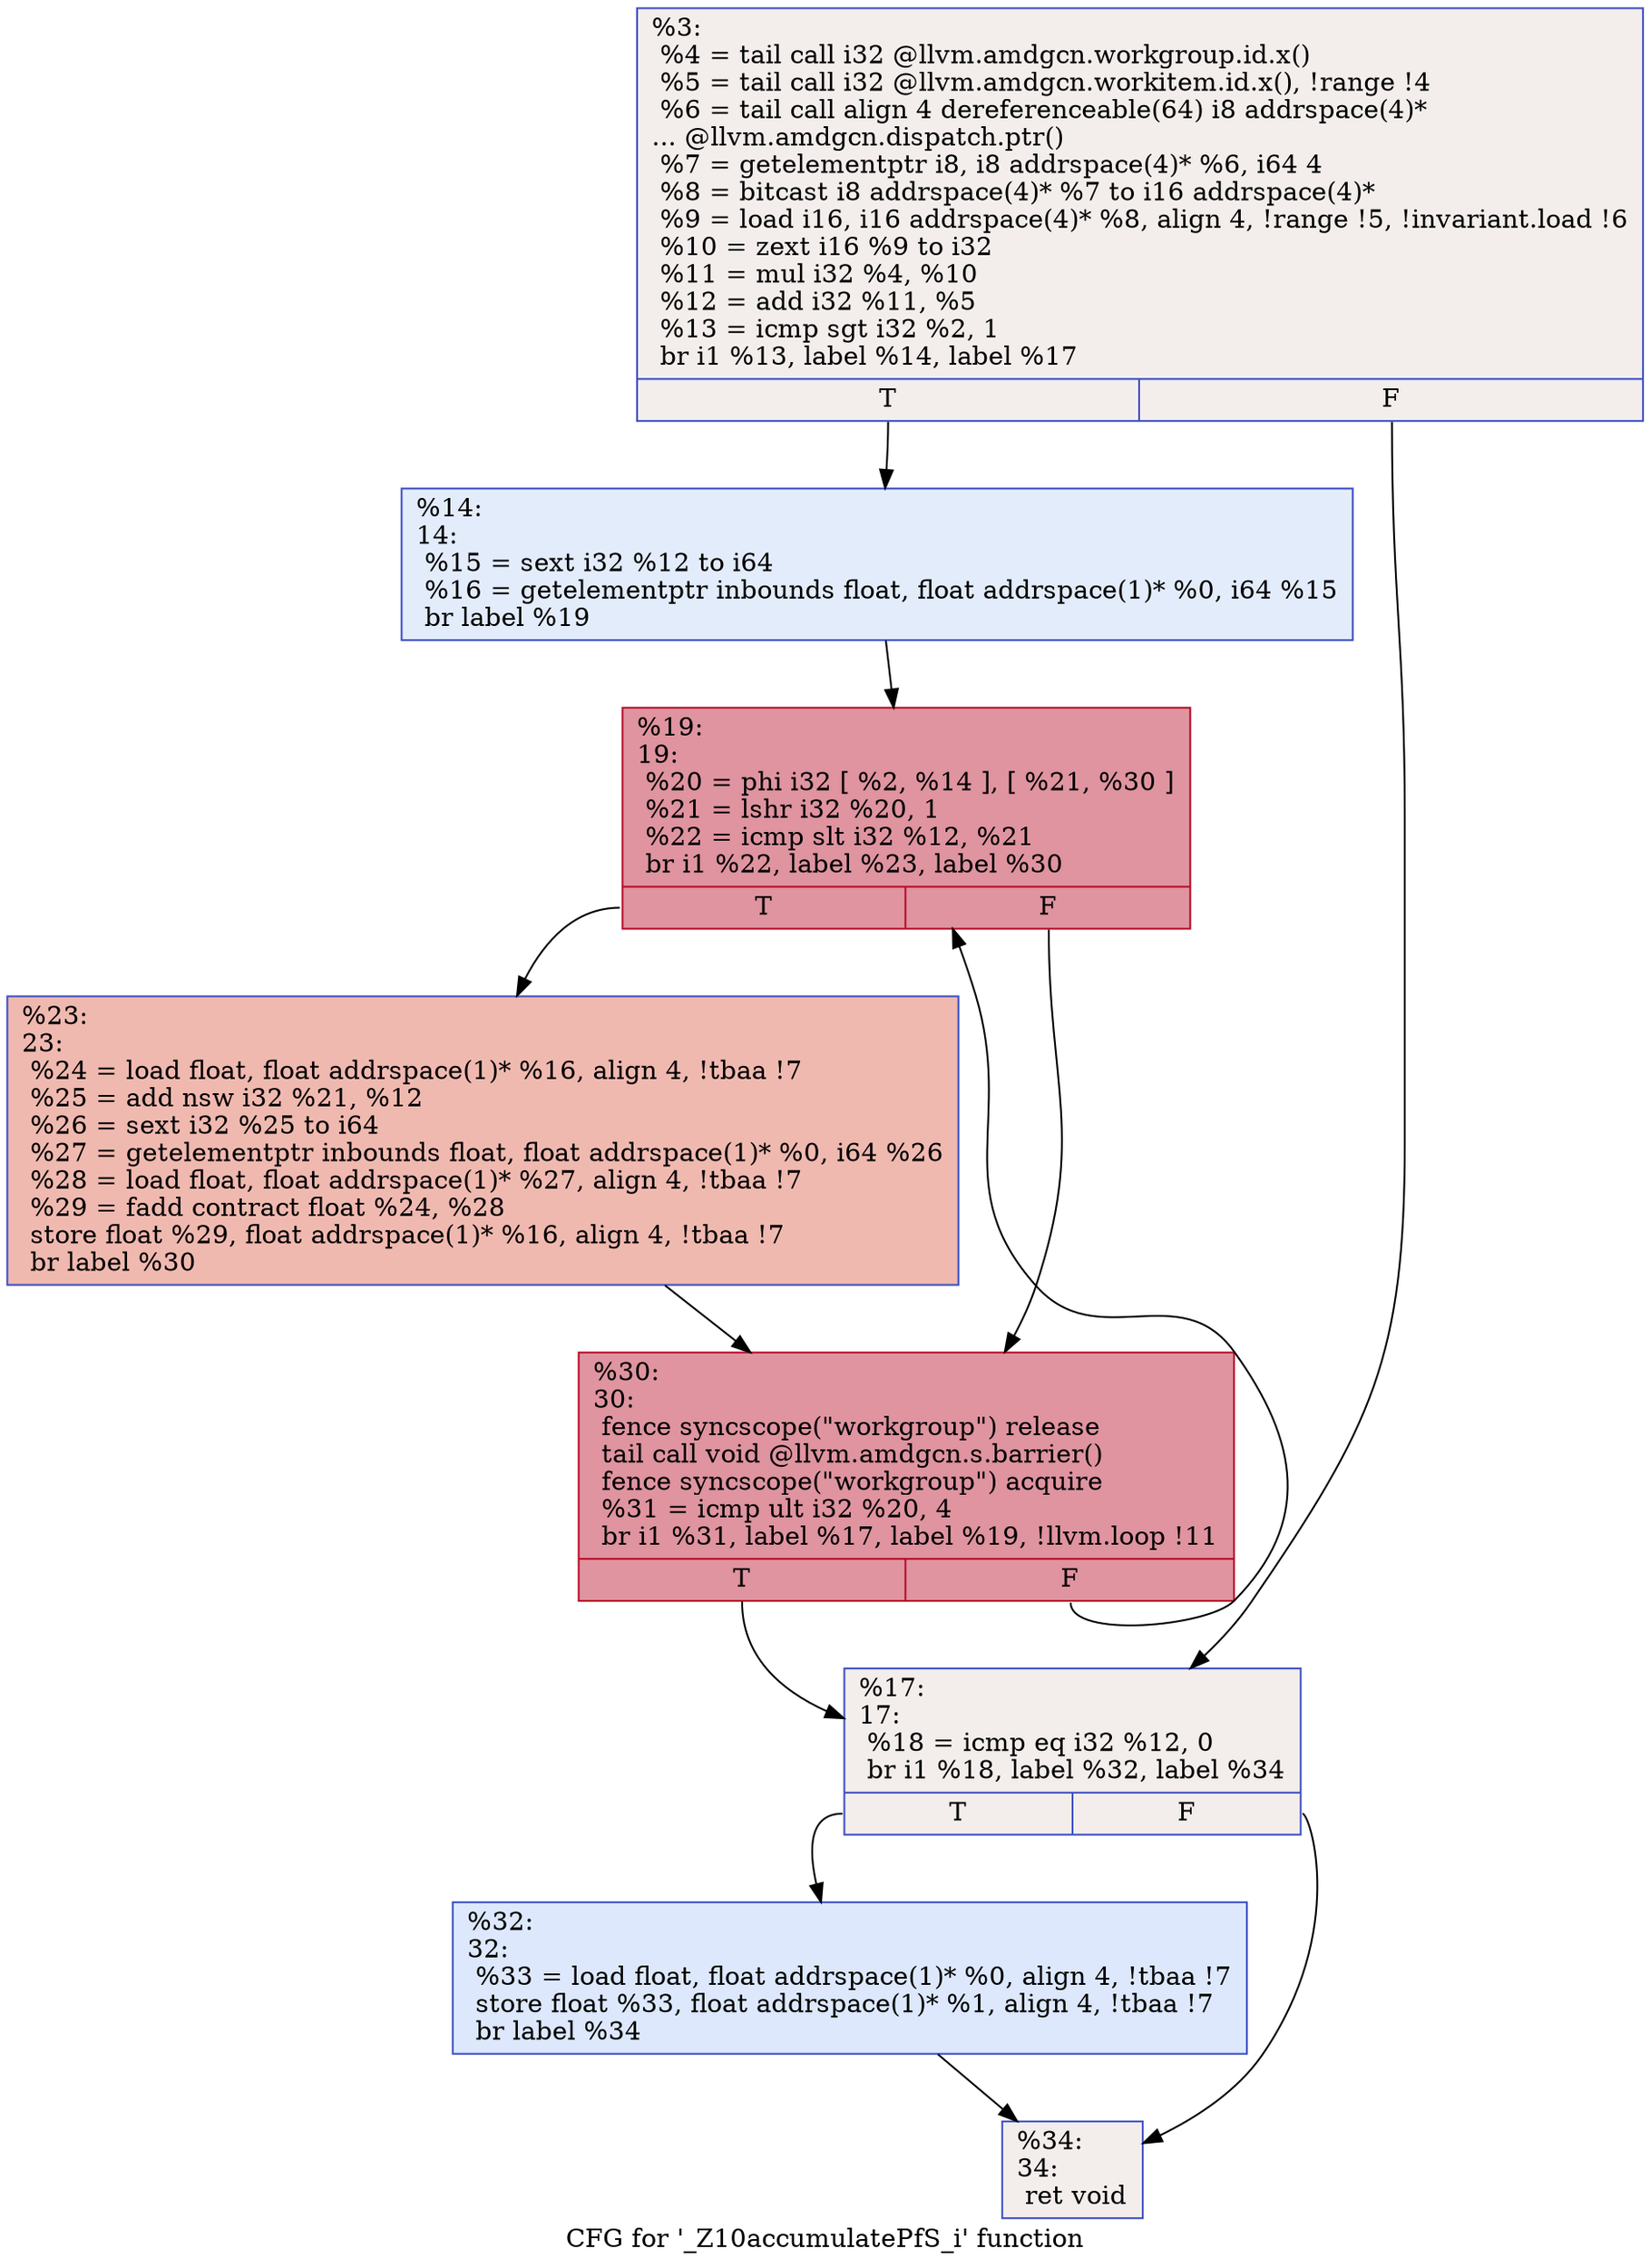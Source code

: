 digraph "CFG for '_Z10accumulatePfS_i' function" {
	label="CFG for '_Z10accumulatePfS_i' function";

	Node0x636e490 [shape=record,color="#3d50c3ff", style=filled, fillcolor="#e3d9d370",label="{%3:\l  %4 = tail call i32 @llvm.amdgcn.workgroup.id.x()\l  %5 = tail call i32 @llvm.amdgcn.workitem.id.x(), !range !4\l  %6 = tail call align 4 dereferenceable(64) i8 addrspace(4)*\l... @llvm.amdgcn.dispatch.ptr()\l  %7 = getelementptr i8, i8 addrspace(4)* %6, i64 4\l  %8 = bitcast i8 addrspace(4)* %7 to i16 addrspace(4)*\l  %9 = load i16, i16 addrspace(4)* %8, align 4, !range !5, !invariant.load !6\l  %10 = zext i16 %9 to i32\l  %11 = mul i32 %4, %10\l  %12 = add i32 %11, %5\l  %13 = icmp sgt i32 %2, 1\l  br i1 %13, label %14, label %17\l|{<s0>T|<s1>F}}"];
	Node0x636e490:s0 -> Node0x636e670;
	Node0x636e490:s1 -> Node0x6370420;
	Node0x636e670 [shape=record,color="#3d50c3ff", style=filled, fillcolor="#bfd3f670",label="{%14:\l14:                                               \l  %15 = sext i32 %12 to i64\l  %16 = getelementptr inbounds float, float addrspace(1)* %0, i64 %15\l  br label %19\l}"];
	Node0x636e670 -> Node0x636fda0;
	Node0x6370420 [shape=record,color="#3d50c3ff", style=filled, fillcolor="#e3d9d370",label="{%17:\l17:                                               \l  %18 = icmp eq i32 %12, 0\l  br i1 %18, label %32, label %34\l|{<s0>T|<s1>F}}"];
	Node0x6370420:s0 -> Node0x6370880;
	Node0x6370420:s1 -> Node0x63708d0;
	Node0x636fda0 [shape=record,color="#b70d28ff", style=filled, fillcolor="#b70d2870",label="{%19:\l19:                                               \l  %20 = phi i32 [ %2, %14 ], [ %21, %30 ]\l  %21 = lshr i32 %20, 1\l  %22 = icmp slt i32 %12, %21\l  br i1 %22, label %23, label %30\l|{<s0>T|<s1>F}}"];
	Node0x636fda0:s0 -> Node0x6370ca0;
	Node0x636fda0:s1 -> Node0x6370a40;
	Node0x6370ca0 [shape=record,color="#3d50c3ff", style=filled, fillcolor="#de614d70",label="{%23:\l23:                                               \l  %24 = load float, float addrspace(1)* %16, align 4, !tbaa !7\l  %25 = add nsw i32 %21, %12\l  %26 = sext i32 %25 to i64\l  %27 = getelementptr inbounds float, float addrspace(1)* %0, i64 %26\l  %28 = load float, float addrspace(1)* %27, align 4, !tbaa !7\l  %29 = fadd contract float %24, %28\l  store float %29, float addrspace(1)* %16, align 4, !tbaa !7\l  br label %30\l}"];
	Node0x6370ca0 -> Node0x6370a40;
	Node0x6370a40 [shape=record,color="#b70d28ff", style=filled, fillcolor="#b70d2870",label="{%30:\l30:                                               \l  fence syncscope(\"workgroup\") release\l  tail call void @llvm.amdgcn.s.barrier()\l  fence syncscope(\"workgroup\") acquire\l  %31 = icmp ult i32 %20, 4\l  br i1 %31, label %17, label %19, !llvm.loop !11\l|{<s0>T|<s1>F}}"];
	Node0x6370a40:s0 -> Node0x6370420;
	Node0x6370a40:s1 -> Node0x636fda0;
	Node0x6370880 [shape=record,color="#3d50c3ff", style=filled, fillcolor="#b2ccfb70",label="{%32:\l32:                                               \l  %33 = load float, float addrspace(1)* %0, align 4, !tbaa !7\l  store float %33, float addrspace(1)* %1, align 4, !tbaa !7\l  br label %34\l}"];
	Node0x6370880 -> Node0x63708d0;
	Node0x63708d0 [shape=record,color="#3d50c3ff", style=filled, fillcolor="#e3d9d370",label="{%34:\l34:                                               \l  ret void\l}"];
}
